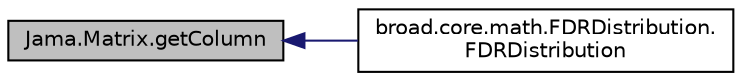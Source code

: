 digraph "Jama.Matrix.getColumn"
{
  edge [fontname="Helvetica",fontsize="10",labelfontname="Helvetica",labelfontsize="10"];
  node [fontname="Helvetica",fontsize="10",shape=record];
  rankdir="LR";
  Node1 [label="Jama.Matrix.getColumn",height=0.2,width=0.4,color="black", fillcolor="grey75", style="filled" fontcolor="black"];
  Node1 -> Node2 [dir="back",color="midnightblue",fontsize="10",style="solid",fontname="Helvetica"];
  Node2 [label="broad.core.math.FDRDistribution.\lFDRDistribution",height=0.2,width=0.4,color="black", fillcolor="white", style="filled",URL="$classbroad_1_1core_1_1math_1_1_f_d_r_distribution.html#aba60ce138777ae36f2dc50e1e9bae8de"];
}
